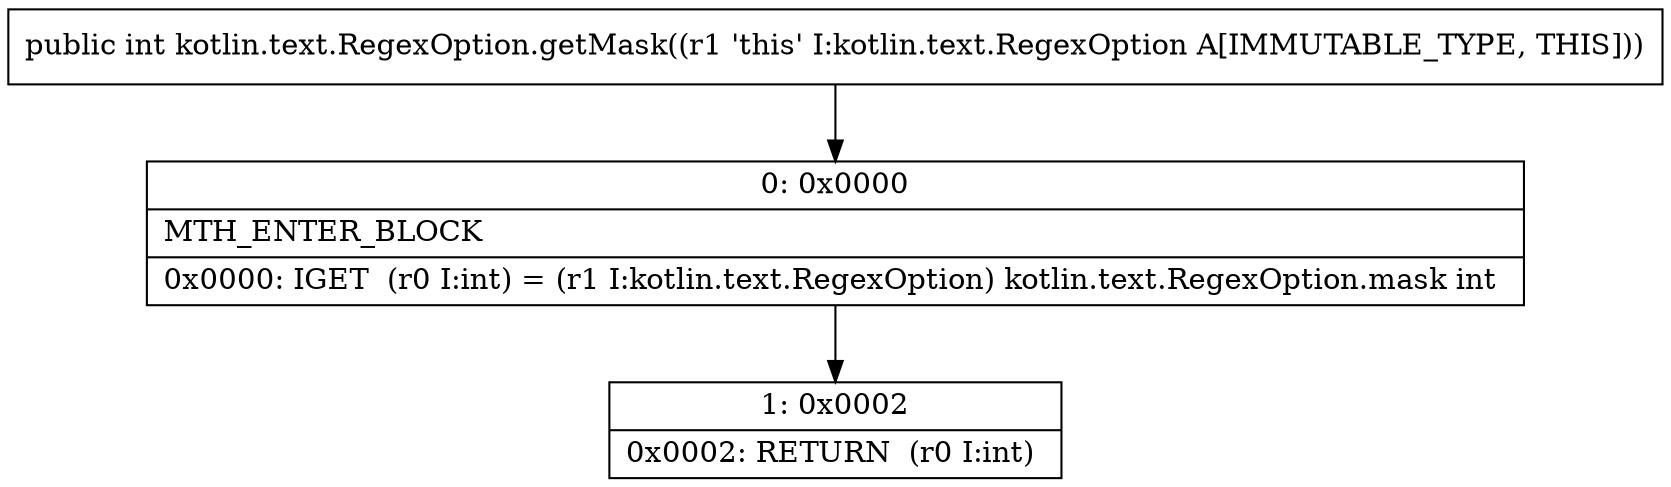 digraph "CFG forkotlin.text.RegexOption.getMask()I" {
Node_0 [shape=record,label="{0\:\ 0x0000|MTH_ENTER_BLOCK\l|0x0000: IGET  (r0 I:int) = (r1 I:kotlin.text.RegexOption) kotlin.text.RegexOption.mask int \l}"];
Node_1 [shape=record,label="{1\:\ 0x0002|0x0002: RETURN  (r0 I:int) \l}"];
MethodNode[shape=record,label="{public int kotlin.text.RegexOption.getMask((r1 'this' I:kotlin.text.RegexOption A[IMMUTABLE_TYPE, THIS])) }"];
MethodNode -> Node_0;
Node_0 -> Node_1;
}

